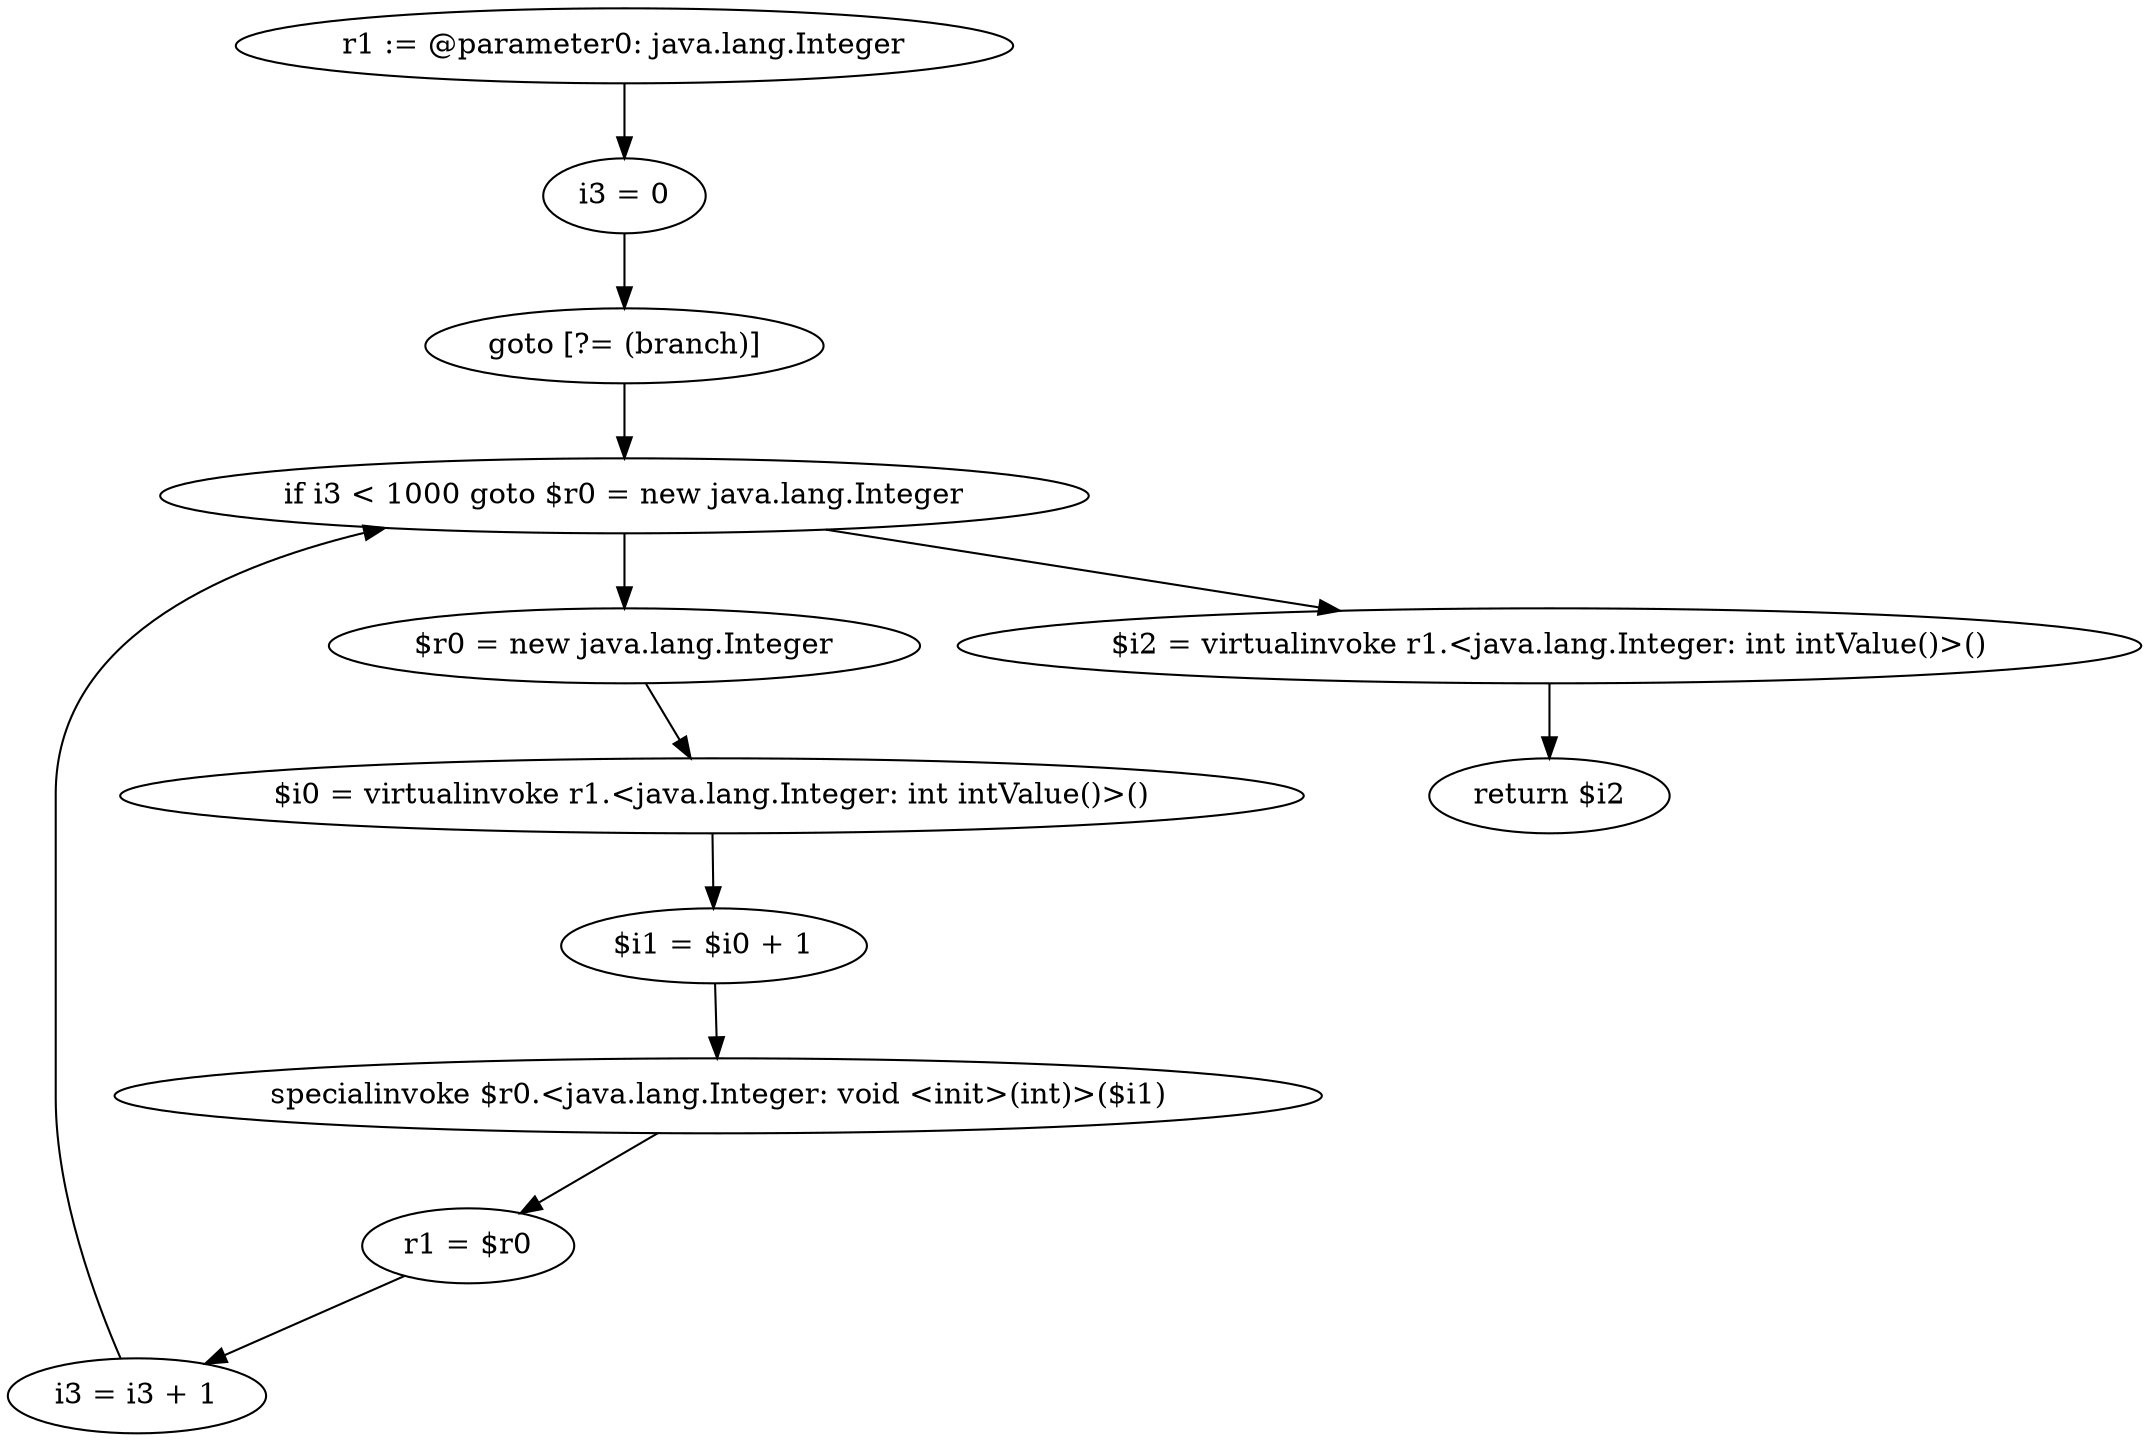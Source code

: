 digraph "unitGraph" {
    "r1 := @parameter0: java.lang.Integer"
    "i3 = 0"
    "goto [?= (branch)]"
    "$r0 = new java.lang.Integer"
    "$i0 = virtualinvoke r1.<java.lang.Integer: int intValue()>()"
    "$i1 = $i0 + 1"
    "specialinvoke $r0.<java.lang.Integer: void <init>(int)>($i1)"
    "r1 = $r0"
    "i3 = i3 + 1"
    "if i3 < 1000 goto $r0 = new java.lang.Integer"
    "$i2 = virtualinvoke r1.<java.lang.Integer: int intValue()>()"
    "return $i2"
    "r1 := @parameter0: java.lang.Integer"->"i3 = 0";
    "i3 = 0"->"goto [?= (branch)]";
    "goto [?= (branch)]"->"if i3 < 1000 goto $r0 = new java.lang.Integer";
    "$r0 = new java.lang.Integer"->"$i0 = virtualinvoke r1.<java.lang.Integer: int intValue()>()";
    "$i0 = virtualinvoke r1.<java.lang.Integer: int intValue()>()"->"$i1 = $i0 + 1";
    "$i1 = $i0 + 1"->"specialinvoke $r0.<java.lang.Integer: void <init>(int)>($i1)";
    "specialinvoke $r0.<java.lang.Integer: void <init>(int)>($i1)"->"r1 = $r0";
    "r1 = $r0"->"i3 = i3 + 1";
    "i3 = i3 + 1"->"if i3 < 1000 goto $r0 = new java.lang.Integer";
    "if i3 < 1000 goto $r0 = new java.lang.Integer"->"$i2 = virtualinvoke r1.<java.lang.Integer: int intValue()>()";
    "if i3 < 1000 goto $r0 = new java.lang.Integer"->"$r0 = new java.lang.Integer";
    "$i2 = virtualinvoke r1.<java.lang.Integer: int intValue()>()"->"return $i2";
}
